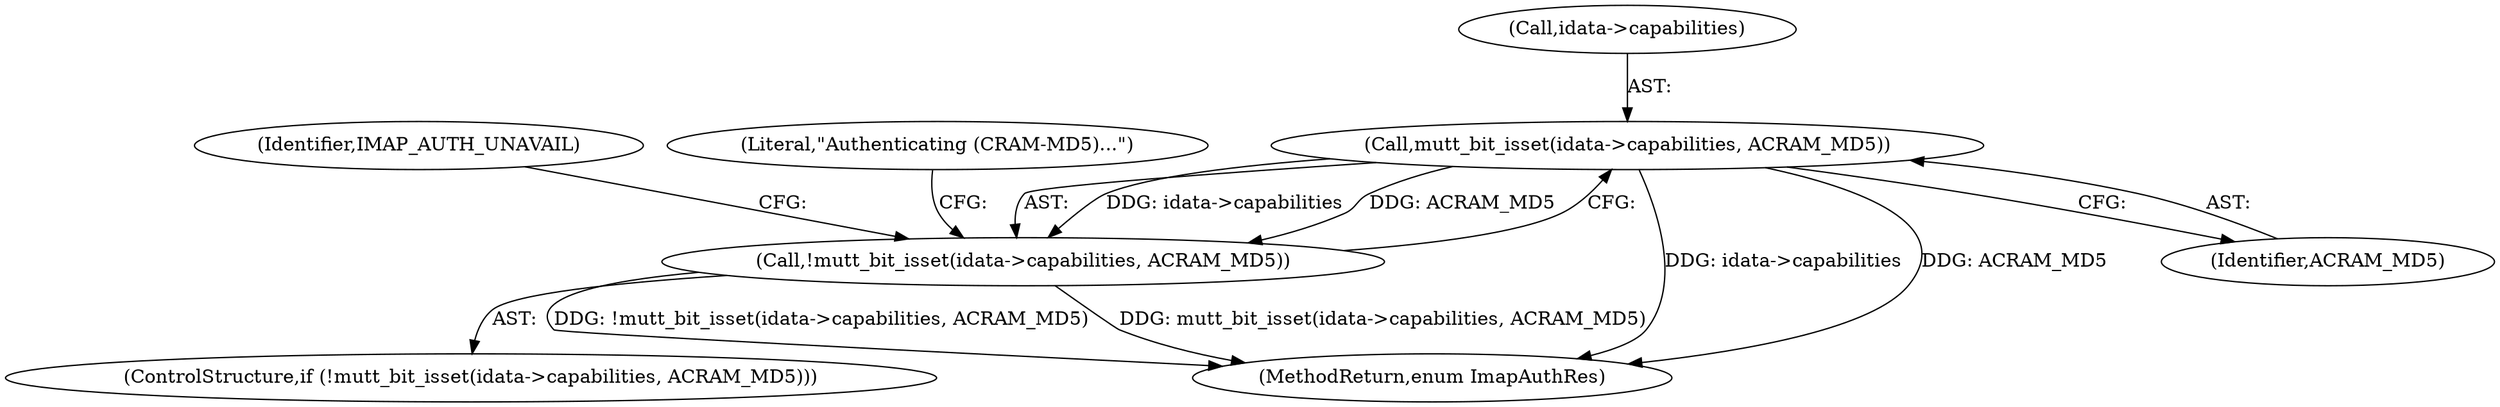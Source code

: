 digraph "0_neomutt_6f163e07ae68654d7ac5268cbb7565f6df79ad85@pointer" {
"1000116" [label="(Call,mutt_bit_isset(idata->capabilities, ACRAM_MD5))"];
"1000115" [label="(Call,!mutt_bit_isset(idata->capabilities, ACRAM_MD5))"];
"1000114" [label="(ControlStructure,if (!mutt_bit_isset(idata->capabilities, ACRAM_MD5)))"];
"1000117" [label="(Call,idata->capabilities)"];
"1000282" [label="(MethodReturn,enum ImapAuthRes)"];
"1000122" [label="(Identifier,IMAP_AUTH_UNAVAIL)"];
"1000125" [label="(Literal,\"Authenticating (CRAM-MD5)...\")"];
"1000115" [label="(Call,!mutt_bit_isset(idata->capabilities, ACRAM_MD5))"];
"1000116" [label="(Call,mutt_bit_isset(idata->capabilities, ACRAM_MD5))"];
"1000120" [label="(Identifier,ACRAM_MD5)"];
"1000116" -> "1000115"  [label="AST: "];
"1000116" -> "1000120"  [label="CFG: "];
"1000117" -> "1000116"  [label="AST: "];
"1000120" -> "1000116"  [label="AST: "];
"1000115" -> "1000116"  [label="CFG: "];
"1000116" -> "1000282"  [label="DDG: idata->capabilities"];
"1000116" -> "1000282"  [label="DDG: ACRAM_MD5"];
"1000116" -> "1000115"  [label="DDG: idata->capabilities"];
"1000116" -> "1000115"  [label="DDG: ACRAM_MD5"];
"1000115" -> "1000114"  [label="AST: "];
"1000122" -> "1000115"  [label="CFG: "];
"1000125" -> "1000115"  [label="CFG: "];
"1000115" -> "1000282"  [label="DDG: !mutt_bit_isset(idata->capabilities, ACRAM_MD5)"];
"1000115" -> "1000282"  [label="DDG: mutt_bit_isset(idata->capabilities, ACRAM_MD5)"];
}
